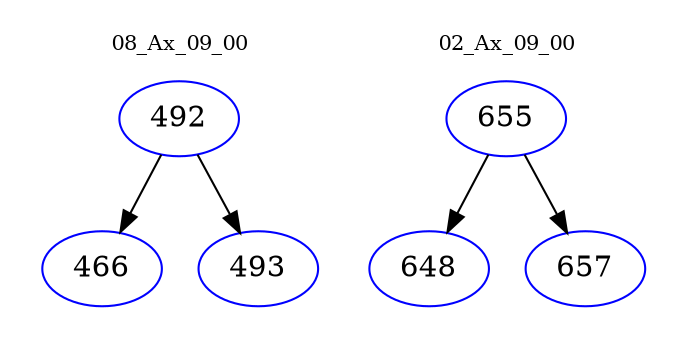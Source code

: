 digraph{
subgraph cluster_0 {
color = white
label = "08_Ax_09_00";
fontsize=10;
T0_492 [label="492", color="blue"]
T0_492 -> T0_466 [color="black"]
T0_466 [label="466", color="blue"]
T0_492 -> T0_493 [color="black"]
T0_493 [label="493", color="blue"]
}
subgraph cluster_1 {
color = white
label = "02_Ax_09_00";
fontsize=10;
T1_655 [label="655", color="blue"]
T1_655 -> T1_648 [color="black"]
T1_648 [label="648", color="blue"]
T1_655 -> T1_657 [color="black"]
T1_657 [label="657", color="blue"]
}
}
